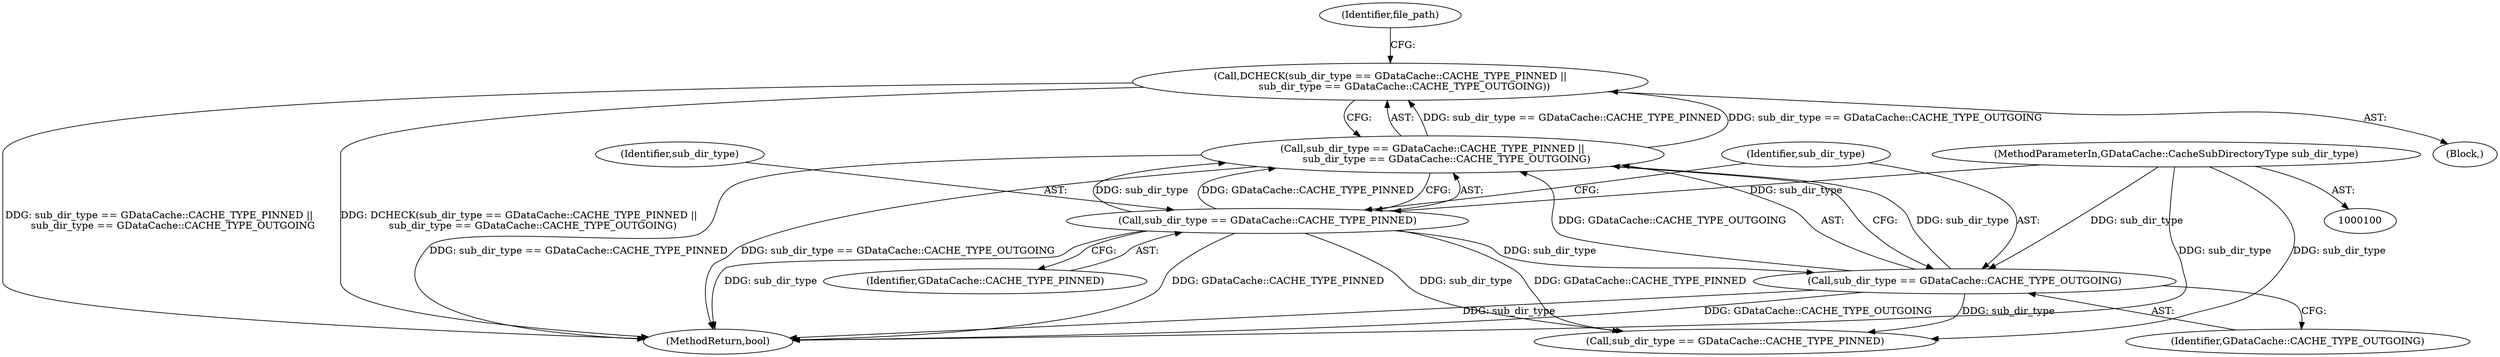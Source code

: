 digraph "1_Chrome_baef1ffd73db183ca50c854e1779ed7f6e5100a8_4@del" {
"1000106" [label="(Call,DCHECK(sub_dir_type == GDataCache::CACHE_TYPE_PINNED ||\n         sub_dir_type == GDataCache::CACHE_TYPE_OUTGOING))"];
"1000107" [label="(Call,sub_dir_type == GDataCache::CACHE_TYPE_PINNED ||\n         sub_dir_type == GDataCache::CACHE_TYPE_OUTGOING)"];
"1000108" [label="(Call,sub_dir_type == GDataCache::CACHE_TYPE_PINNED)"];
"1000102" [label="(MethodParameterIn,GDataCache::CacheSubDirectoryType sub_dir_type)"];
"1000111" [label="(Call,sub_dir_type == GDataCache::CACHE_TYPE_OUTGOING)"];
"1000102" [label="(MethodParameterIn,GDataCache::CacheSubDirectoryType sub_dir_type)"];
"1000105" [label="(Block,)"];
"1000111" [label="(Call,sub_dir_type == GDataCache::CACHE_TYPE_OUTGOING)"];
"1000107" [label="(Call,sub_dir_type == GDataCache::CACHE_TYPE_PINNED ||\n         sub_dir_type == GDataCache::CACHE_TYPE_OUTGOING)"];
"1000118" [label="(Identifier,file_path)"];
"1000106" [label="(Call,DCHECK(sub_dir_type == GDataCache::CACHE_TYPE_PINNED ||\n         sub_dir_type == GDataCache::CACHE_TYPE_OUTGOING))"];
"1000108" [label="(Call,sub_dir_type == GDataCache::CACHE_TYPE_PINNED)"];
"1000113" [label="(Identifier,GDataCache::CACHE_TYPE_OUTGOING)"];
"1000164" [label="(MethodReturn,bool)"];
"1000110" [label="(Identifier,GDataCache::CACHE_TYPE_PINNED)"];
"1000109" [label="(Identifier,sub_dir_type)"];
"1000112" [label="(Identifier,sub_dir_type)"];
"1000141" [label="(Call,sub_dir_type == GDataCache::CACHE_TYPE_PINNED)"];
"1000106" -> "1000105"  [label="AST: "];
"1000106" -> "1000107"  [label="CFG: "];
"1000107" -> "1000106"  [label="AST: "];
"1000118" -> "1000106"  [label="CFG: "];
"1000106" -> "1000164"  [label="DDG: sub_dir_type == GDataCache::CACHE_TYPE_PINNED ||\n         sub_dir_type == GDataCache::CACHE_TYPE_OUTGOING"];
"1000106" -> "1000164"  [label="DDG: DCHECK(sub_dir_type == GDataCache::CACHE_TYPE_PINNED ||\n         sub_dir_type == GDataCache::CACHE_TYPE_OUTGOING)"];
"1000107" -> "1000106"  [label="DDG: sub_dir_type == GDataCache::CACHE_TYPE_PINNED"];
"1000107" -> "1000106"  [label="DDG: sub_dir_type == GDataCache::CACHE_TYPE_OUTGOING"];
"1000107" -> "1000108"  [label="CFG: "];
"1000107" -> "1000111"  [label="CFG: "];
"1000108" -> "1000107"  [label="AST: "];
"1000111" -> "1000107"  [label="AST: "];
"1000107" -> "1000164"  [label="DDG: sub_dir_type == GDataCache::CACHE_TYPE_PINNED"];
"1000107" -> "1000164"  [label="DDG: sub_dir_type == GDataCache::CACHE_TYPE_OUTGOING"];
"1000108" -> "1000107"  [label="DDG: sub_dir_type"];
"1000108" -> "1000107"  [label="DDG: GDataCache::CACHE_TYPE_PINNED"];
"1000111" -> "1000107"  [label="DDG: sub_dir_type"];
"1000111" -> "1000107"  [label="DDG: GDataCache::CACHE_TYPE_OUTGOING"];
"1000108" -> "1000110"  [label="CFG: "];
"1000109" -> "1000108"  [label="AST: "];
"1000110" -> "1000108"  [label="AST: "];
"1000112" -> "1000108"  [label="CFG: "];
"1000108" -> "1000164"  [label="DDG: GDataCache::CACHE_TYPE_PINNED"];
"1000108" -> "1000164"  [label="DDG: sub_dir_type"];
"1000102" -> "1000108"  [label="DDG: sub_dir_type"];
"1000108" -> "1000111"  [label="DDG: sub_dir_type"];
"1000108" -> "1000141"  [label="DDG: sub_dir_type"];
"1000108" -> "1000141"  [label="DDG: GDataCache::CACHE_TYPE_PINNED"];
"1000102" -> "1000100"  [label="AST: "];
"1000102" -> "1000164"  [label="DDG: sub_dir_type"];
"1000102" -> "1000111"  [label="DDG: sub_dir_type"];
"1000102" -> "1000141"  [label="DDG: sub_dir_type"];
"1000111" -> "1000113"  [label="CFG: "];
"1000112" -> "1000111"  [label="AST: "];
"1000113" -> "1000111"  [label="AST: "];
"1000111" -> "1000164"  [label="DDG: sub_dir_type"];
"1000111" -> "1000164"  [label="DDG: GDataCache::CACHE_TYPE_OUTGOING"];
"1000111" -> "1000141"  [label="DDG: sub_dir_type"];
}
